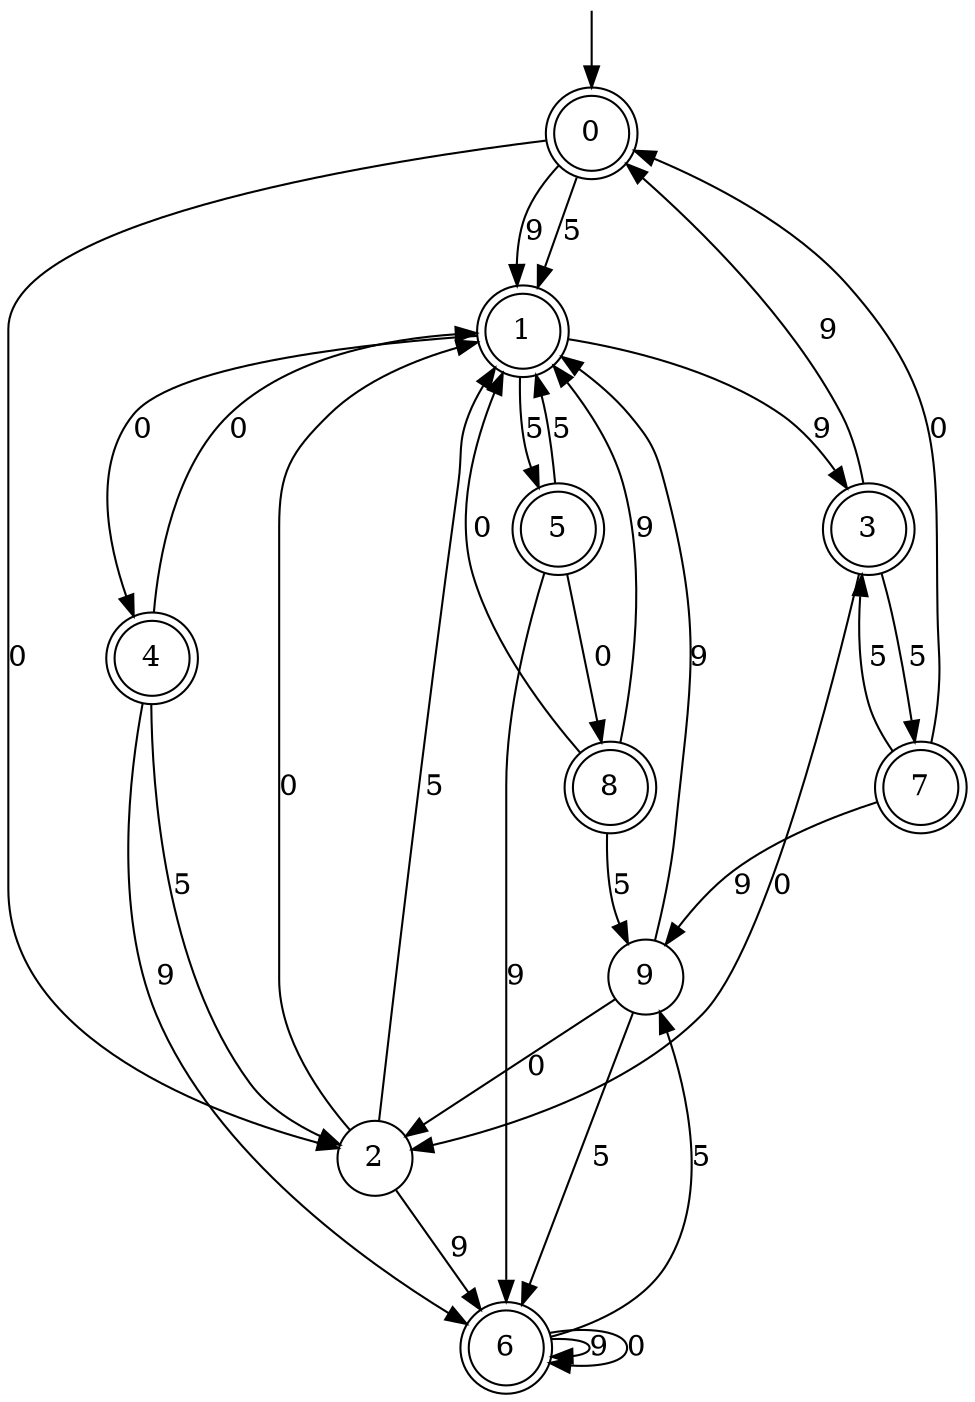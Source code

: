 digraph g {

	s0 [shape="doublecircle" label="0"];
	s1 [shape="doublecircle" label="1"];
	s2 [shape="circle" label="2"];
	s3 [shape="doublecircle" label="3"];
	s4 [shape="doublecircle" label="4"];
	s5 [shape="doublecircle" label="5"];
	s6 [shape="doublecircle" label="6"];
	s7 [shape="doublecircle" label="7"];
	s8 [shape="doublecircle" label="8"];
	s9 [shape="circle" label="9"];
	s0 -> s1 [label="9"];
	s0 -> s2 [label="0"];
	s0 -> s1 [label="5"];
	s1 -> s3 [label="9"];
	s1 -> s4 [label="0"];
	s1 -> s5 [label="5"];
	s2 -> s6 [label="9"];
	s2 -> s1 [label="0"];
	s2 -> s1 [label="5"];
	s3 -> s0 [label="9"];
	s3 -> s2 [label="0"];
	s3 -> s7 [label="5"];
	s4 -> s6 [label="9"];
	s4 -> s1 [label="0"];
	s4 -> s2 [label="5"];
	s5 -> s6 [label="9"];
	s5 -> s8 [label="0"];
	s5 -> s1 [label="5"];
	s6 -> s6 [label="9"];
	s6 -> s6 [label="0"];
	s6 -> s9 [label="5"];
	s7 -> s9 [label="9"];
	s7 -> s0 [label="0"];
	s7 -> s3 [label="5"];
	s8 -> s1 [label="9"];
	s8 -> s1 [label="0"];
	s8 -> s9 [label="5"];
	s9 -> s1 [label="9"];
	s9 -> s2 [label="0"];
	s9 -> s6 [label="5"];

__start0 [label="" shape="none" width="0" height="0"];
__start0 -> s0;

}
